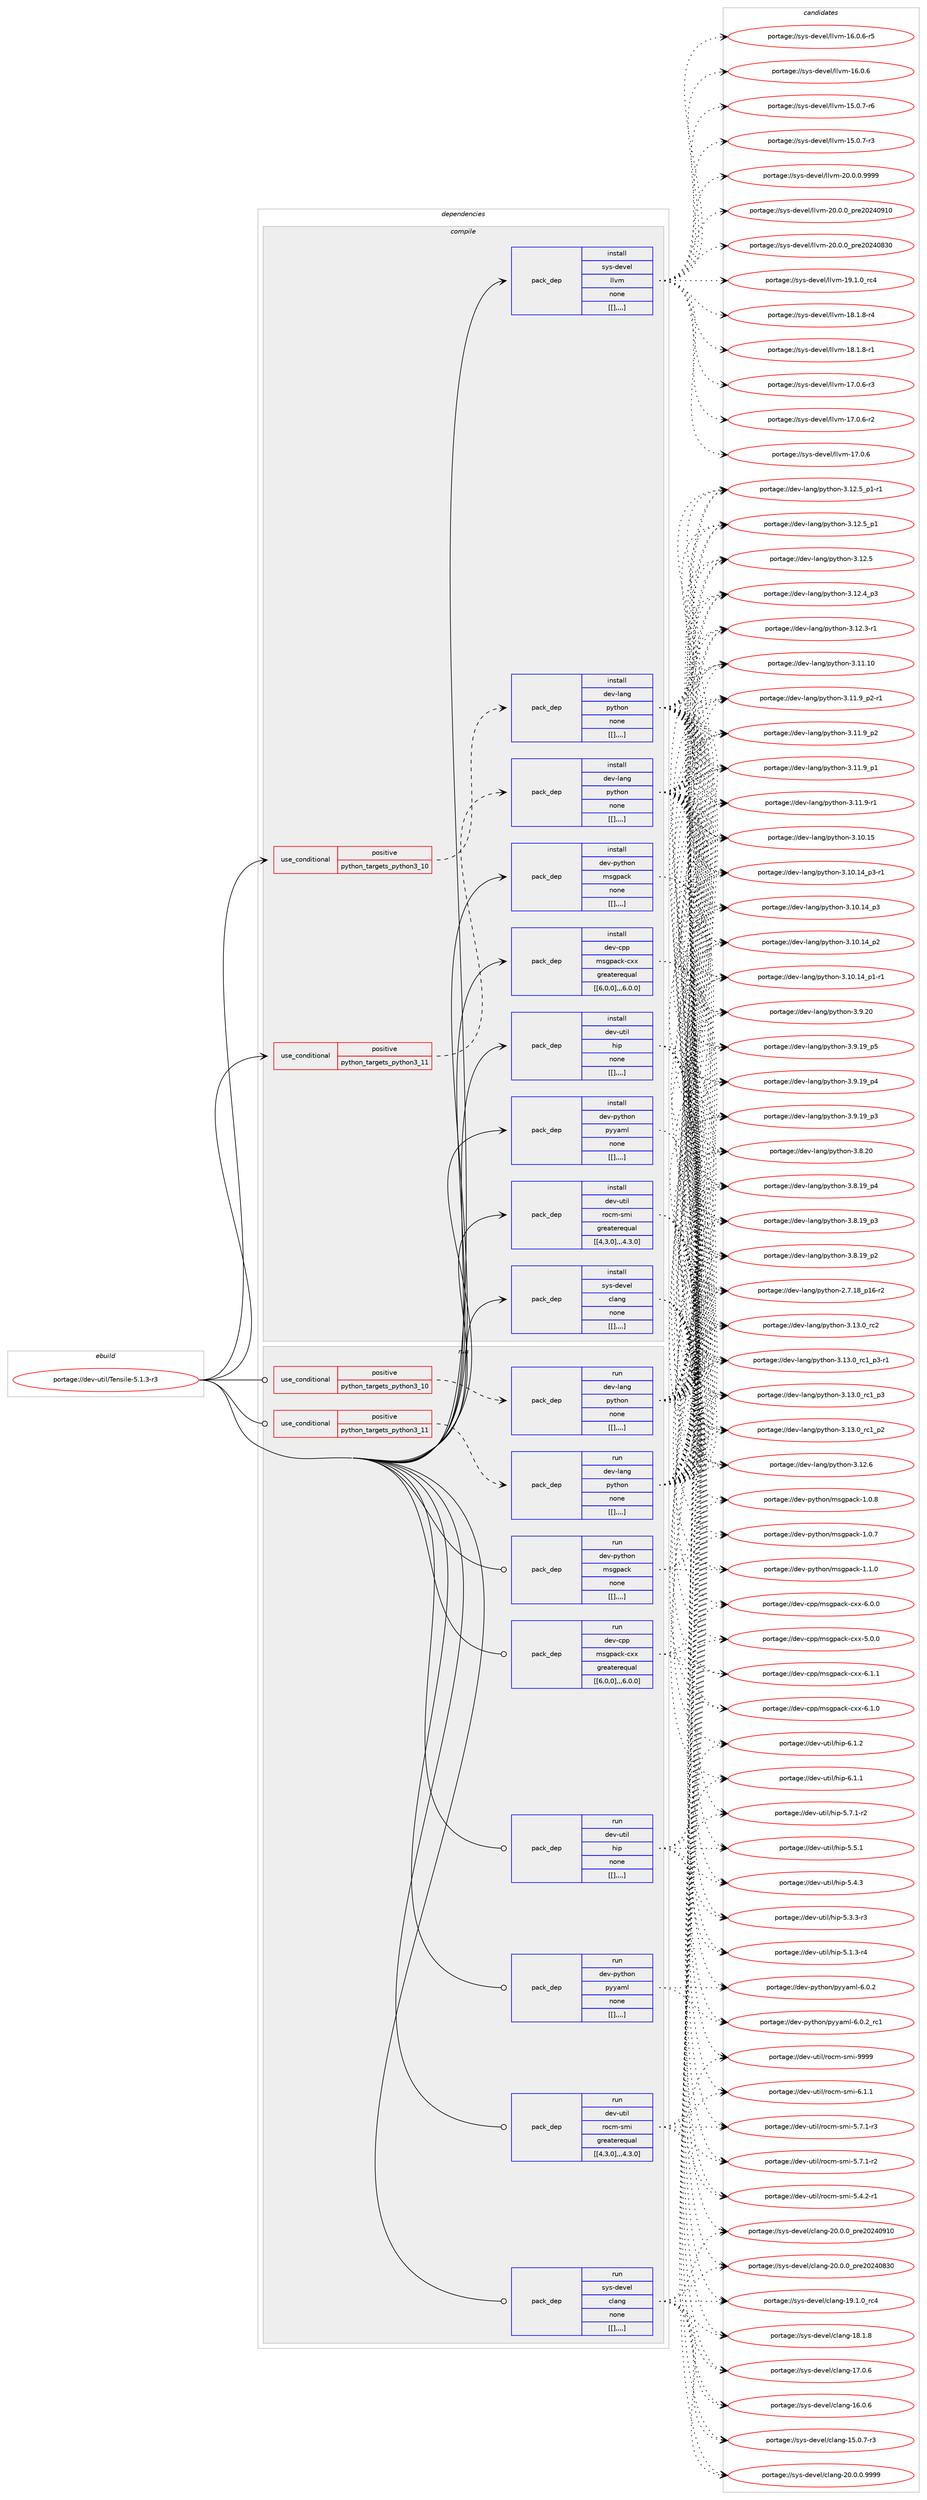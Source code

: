 digraph prolog {

# *************
# Graph options
# *************

newrank=true;
concentrate=true;
compound=true;
graph [rankdir=LR,fontname=Helvetica,fontsize=10,ranksep=1.5];#, ranksep=2.5, nodesep=0.2];
edge  [arrowhead=vee];
node  [fontname=Helvetica,fontsize=10];

# **********
# The ebuild
# **********

subgraph cluster_leftcol {
color=gray;
label=<<i>ebuild</i>>;
id [label="portage://dev-util/Tensile-5.1.3-r3", color=red, width=4, href="../dev-util/Tensile-5.1.3-r3.svg"];
}

# ****************
# The dependencies
# ****************

subgraph cluster_midcol {
color=gray;
label=<<i>dependencies</i>>;
subgraph cluster_compile {
fillcolor="#eeeeee";
style=filled;
label=<<i>compile</i>>;
subgraph cond60910 {
dependency213965 [label=<<TABLE BORDER="0" CELLBORDER="1" CELLSPACING="0" CELLPADDING="4"><TR><TD ROWSPAN="3" CELLPADDING="10">use_conditional</TD></TR><TR><TD>positive</TD></TR><TR><TD>python_targets_python3_10</TD></TR></TABLE>>, shape=none, color=red];
subgraph pack151669 {
dependency213966 [label=<<TABLE BORDER="0" CELLBORDER="1" CELLSPACING="0" CELLPADDING="4" WIDTH="220"><TR><TD ROWSPAN="6" CELLPADDING="30">pack_dep</TD></TR><TR><TD WIDTH="110">install</TD></TR><TR><TD>dev-lang</TD></TR><TR><TD>python</TD></TR><TR><TD>none</TD></TR><TR><TD>[[],,,,]</TD></TR></TABLE>>, shape=none, color=blue];
}
dependency213965:e -> dependency213966:w [weight=20,style="dashed",arrowhead="vee"];
}
id:e -> dependency213965:w [weight=20,style="solid",arrowhead="vee"];
subgraph cond60911 {
dependency213967 [label=<<TABLE BORDER="0" CELLBORDER="1" CELLSPACING="0" CELLPADDING="4"><TR><TD ROWSPAN="3" CELLPADDING="10">use_conditional</TD></TR><TR><TD>positive</TD></TR><TR><TD>python_targets_python3_11</TD></TR></TABLE>>, shape=none, color=red];
subgraph pack151670 {
dependency213968 [label=<<TABLE BORDER="0" CELLBORDER="1" CELLSPACING="0" CELLPADDING="4" WIDTH="220"><TR><TD ROWSPAN="6" CELLPADDING="30">pack_dep</TD></TR><TR><TD WIDTH="110">install</TD></TR><TR><TD>dev-lang</TD></TR><TR><TD>python</TD></TR><TR><TD>none</TD></TR><TR><TD>[[],,,,]</TD></TR></TABLE>>, shape=none, color=blue];
}
dependency213967:e -> dependency213968:w [weight=20,style="dashed",arrowhead="vee"];
}
id:e -> dependency213967:w [weight=20,style="solid",arrowhead="vee"];
subgraph pack151671 {
dependency213969 [label=<<TABLE BORDER="0" CELLBORDER="1" CELLSPACING="0" CELLPADDING="4" WIDTH="220"><TR><TD ROWSPAN="6" CELLPADDING="30">pack_dep</TD></TR><TR><TD WIDTH="110">install</TD></TR><TR><TD>dev-cpp</TD></TR><TR><TD>msgpack-cxx</TD></TR><TR><TD>greaterequal</TD></TR><TR><TD>[[6,0,0],,,6.0.0]</TD></TR></TABLE>>, shape=none, color=blue];
}
id:e -> dependency213969:w [weight=20,style="solid",arrowhead="vee"];
subgraph pack151672 {
dependency213970 [label=<<TABLE BORDER="0" CELLBORDER="1" CELLSPACING="0" CELLPADDING="4" WIDTH="220"><TR><TD ROWSPAN="6" CELLPADDING="30">pack_dep</TD></TR><TR><TD WIDTH="110">install</TD></TR><TR><TD>dev-python</TD></TR><TR><TD>msgpack</TD></TR><TR><TD>none</TD></TR><TR><TD>[[],,,,]</TD></TR></TABLE>>, shape=none, color=blue];
}
id:e -> dependency213970:w [weight=20,style="solid",arrowhead="vee"];
subgraph pack151673 {
dependency213971 [label=<<TABLE BORDER="0" CELLBORDER="1" CELLSPACING="0" CELLPADDING="4" WIDTH="220"><TR><TD ROWSPAN="6" CELLPADDING="30">pack_dep</TD></TR><TR><TD WIDTH="110">install</TD></TR><TR><TD>dev-python</TD></TR><TR><TD>pyyaml</TD></TR><TR><TD>none</TD></TR><TR><TD>[[],,,,]</TD></TR></TABLE>>, shape=none, color=blue];
}
id:e -> dependency213971:w [weight=20,style="solid",arrowhead="vee"];
subgraph pack151674 {
dependency213972 [label=<<TABLE BORDER="0" CELLBORDER="1" CELLSPACING="0" CELLPADDING="4" WIDTH="220"><TR><TD ROWSPAN="6" CELLPADDING="30">pack_dep</TD></TR><TR><TD WIDTH="110">install</TD></TR><TR><TD>dev-util</TD></TR><TR><TD>hip</TD></TR><TR><TD>none</TD></TR><TR><TD>[[],,,,]</TD></TR></TABLE>>, shape=none, color=blue];
}
id:e -> dependency213972:w [weight=20,style="solid",arrowhead="vee"];
subgraph pack151675 {
dependency213973 [label=<<TABLE BORDER="0" CELLBORDER="1" CELLSPACING="0" CELLPADDING="4" WIDTH="220"><TR><TD ROWSPAN="6" CELLPADDING="30">pack_dep</TD></TR><TR><TD WIDTH="110">install</TD></TR><TR><TD>dev-util</TD></TR><TR><TD>rocm-smi</TD></TR><TR><TD>greaterequal</TD></TR><TR><TD>[[4,3,0],,,4.3.0]</TD></TR></TABLE>>, shape=none, color=blue];
}
id:e -> dependency213973:w [weight=20,style="solid",arrowhead="vee"];
subgraph pack151676 {
dependency213974 [label=<<TABLE BORDER="0" CELLBORDER="1" CELLSPACING="0" CELLPADDING="4" WIDTH="220"><TR><TD ROWSPAN="6" CELLPADDING="30">pack_dep</TD></TR><TR><TD WIDTH="110">install</TD></TR><TR><TD>sys-devel</TD></TR><TR><TD>clang</TD></TR><TR><TD>none</TD></TR><TR><TD>[[],,,,]</TD></TR></TABLE>>, shape=none, color=blue];
}
id:e -> dependency213974:w [weight=20,style="solid",arrowhead="vee"];
subgraph pack151677 {
dependency213975 [label=<<TABLE BORDER="0" CELLBORDER="1" CELLSPACING="0" CELLPADDING="4" WIDTH="220"><TR><TD ROWSPAN="6" CELLPADDING="30">pack_dep</TD></TR><TR><TD WIDTH="110">install</TD></TR><TR><TD>sys-devel</TD></TR><TR><TD>llvm</TD></TR><TR><TD>none</TD></TR><TR><TD>[[],,,,]</TD></TR></TABLE>>, shape=none, color=blue];
}
id:e -> dependency213975:w [weight=20,style="solid",arrowhead="vee"];
}
subgraph cluster_compileandrun {
fillcolor="#eeeeee";
style=filled;
label=<<i>compile and run</i>>;
}
subgraph cluster_run {
fillcolor="#eeeeee";
style=filled;
label=<<i>run</i>>;
subgraph cond60912 {
dependency213976 [label=<<TABLE BORDER="0" CELLBORDER="1" CELLSPACING="0" CELLPADDING="4"><TR><TD ROWSPAN="3" CELLPADDING="10">use_conditional</TD></TR><TR><TD>positive</TD></TR><TR><TD>python_targets_python3_10</TD></TR></TABLE>>, shape=none, color=red];
subgraph pack151678 {
dependency213977 [label=<<TABLE BORDER="0" CELLBORDER="1" CELLSPACING="0" CELLPADDING="4" WIDTH="220"><TR><TD ROWSPAN="6" CELLPADDING="30">pack_dep</TD></TR><TR><TD WIDTH="110">run</TD></TR><TR><TD>dev-lang</TD></TR><TR><TD>python</TD></TR><TR><TD>none</TD></TR><TR><TD>[[],,,,]</TD></TR></TABLE>>, shape=none, color=blue];
}
dependency213976:e -> dependency213977:w [weight=20,style="dashed",arrowhead="vee"];
}
id:e -> dependency213976:w [weight=20,style="solid",arrowhead="odot"];
subgraph cond60913 {
dependency213978 [label=<<TABLE BORDER="0" CELLBORDER="1" CELLSPACING="0" CELLPADDING="4"><TR><TD ROWSPAN="3" CELLPADDING="10">use_conditional</TD></TR><TR><TD>positive</TD></TR><TR><TD>python_targets_python3_11</TD></TR></TABLE>>, shape=none, color=red];
subgraph pack151679 {
dependency213979 [label=<<TABLE BORDER="0" CELLBORDER="1" CELLSPACING="0" CELLPADDING="4" WIDTH="220"><TR><TD ROWSPAN="6" CELLPADDING="30">pack_dep</TD></TR><TR><TD WIDTH="110">run</TD></TR><TR><TD>dev-lang</TD></TR><TR><TD>python</TD></TR><TR><TD>none</TD></TR><TR><TD>[[],,,,]</TD></TR></TABLE>>, shape=none, color=blue];
}
dependency213978:e -> dependency213979:w [weight=20,style="dashed",arrowhead="vee"];
}
id:e -> dependency213978:w [weight=20,style="solid",arrowhead="odot"];
subgraph pack151680 {
dependency213980 [label=<<TABLE BORDER="0" CELLBORDER="1" CELLSPACING="0" CELLPADDING="4" WIDTH="220"><TR><TD ROWSPAN="6" CELLPADDING="30">pack_dep</TD></TR><TR><TD WIDTH="110">run</TD></TR><TR><TD>dev-cpp</TD></TR><TR><TD>msgpack-cxx</TD></TR><TR><TD>greaterequal</TD></TR><TR><TD>[[6,0,0],,,6.0.0]</TD></TR></TABLE>>, shape=none, color=blue];
}
id:e -> dependency213980:w [weight=20,style="solid",arrowhead="odot"];
subgraph pack151681 {
dependency213981 [label=<<TABLE BORDER="0" CELLBORDER="1" CELLSPACING="0" CELLPADDING="4" WIDTH="220"><TR><TD ROWSPAN="6" CELLPADDING="30">pack_dep</TD></TR><TR><TD WIDTH="110">run</TD></TR><TR><TD>dev-python</TD></TR><TR><TD>msgpack</TD></TR><TR><TD>none</TD></TR><TR><TD>[[],,,,]</TD></TR></TABLE>>, shape=none, color=blue];
}
id:e -> dependency213981:w [weight=20,style="solid",arrowhead="odot"];
subgraph pack151682 {
dependency213982 [label=<<TABLE BORDER="0" CELLBORDER="1" CELLSPACING="0" CELLPADDING="4" WIDTH="220"><TR><TD ROWSPAN="6" CELLPADDING="30">pack_dep</TD></TR><TR><TD WIDTH="110">run</TD></TR><TR><TD>dev-python</TD></TR><TR><TD>pyyaml</TD></TR><TR><TD>none</TD></TR><TR><TD>[[],,,,]</TD></TR></TABLE>>, shape=none, color=blue];
}
id:e -> dependency213982:w [weight=20,style="solid",arrowhead="odot"];
subgraph pack151683 {
dependency213983 [label=<<TABLE BORDER="0" CELLBORDER="1" CELLSPACING="0" CELLPADDING="4" WIDTH="220"><TR><TD ROWSPAN="6" CELLPADDING="30">pack_dep</TD></TR><TR><TD WIDTH="110">run</TD></TR><TR><TD>dev-util</TD></TR><TR><TD>hip</TD></TR><TR><TD>none</TD></TR><TR><TD>[[],,,,]</TD></TR></TABLE>>, shape=none, color=blue];
}
id:e -> dependency213983:w [weight=20,style="solid",arrowhead="odot"];
subgraph pack151684 {
dependency213984 [label=<<TABLE BORDER="0" CELLBORDER="1" CELLSPACING="0" CELLPADDING="4" WIDTH="220"><TR><TD ROWSPAN="6" CELLPADDING="30">pack_dep</TD></TR><TR><TD WIDTH="110">run</TD></TR><TR><TD>dev-util</TD></TR><TR><TD>rocm-smi</TD></TR><TR><TD>greaterequal</TD></TR><TR><TD>[[4,3,0],,,4.3.0]</TD></TR></TABLE>>, shape=none, color=blue];
}
id:e -> dependency213984:w [weight=20,style="solid",arrowhead="odot"];
subgraph pack151685 {
dependency213985 [label=<<TABLE BORDER="0" CELLBORDER="1" CELLSPACING="0" CELLPADDING="4" WIDTH="220"><TR><TD ROWSPAN="6" CELLPADDING="30">pack_dep</TD></TR><TR><TD WIDTH="110">run</TD></TR><TR><TD>sys-devel</TD></TR><TR><TD>clang</TD></TR><TR><TD>none</TD></TR><TR><TD>[[],,,,]</TD></TR></TABLE>>, shape=none, color=blue];
}
id:e -> dependency213985:w [weight=20,style="solid",arrowhead="odot"];
}
}

# **************
# The candidates
# **************

subgraph cluster_choices {
rank=same;
color=gray;
label=<<i>candidates</i>>;

subgraph choice151669 {
color=black;
nodesep=1;
choice10010111845108971101034711212111610411111045514649514648951149950 [label="portage://dev-lang/python-3.13.0_rc2", color=red, width=4,href="../dev-lang/python-3.13.0_rc2.svg"];
choice1001011184510897110103471121211161041111104551464951464895114994995112514511449 [label="portage://dev-lang/python-3.13.0_rc1_p3-r1", color=red, width=4,href="../dev-lang/python-3.13.0_rc1_p3-r1.svg"];
choice100101118451089711010347112121116104111110455146495146489511499499511251 [label="portage://dev-lang/python-3.13.0_rc1_p3", color=red, width=4,href="../dev-lang/python-3.13.0_rc1_p3.svg"];
choice100101118451089711010347112121116104111110455146495146489511499499511250 [label="portage://dev-lang/python-3.13.0_rc1_p2", color=red, width=4,href="../dev-lang/python-3.13.0_rc1_p2.svg"];
choice10010111845108971101034711212111610411111045514649504654 [label="portage://dev-lang/python-3.12.6", color=red, width=4,href="../dev-lang/python-3.12.6.svg"];
choice1001011184510897110103471121211161041111104551464950465395112494511449 [label="portage://dev-lang/python-3.12.5_p1-r1", color=red, width=4,href="../dev-lang/python-3.12.5_p1-r1.svg"];
choice100101118451089711010347112121116104111110455146495046539511249 [label="portage://dev-lang/python-3.12.5_p1", color=red, width=4,href="../dev-lang/python-3.12.5_p1.svg"];
choice10010111845108971101034711212111610411111045514649504653 [label="portage://dev-lang/python-3.12.5", color=red, width=4,href="../dev-lang/python-3.12.5.svg"];
choice100101118451089711010347112121116104111110455146495046529511251 [label="portage://dev-lang/python-3.12.4_p3", color=red, width=4,href="../dev-lang/python-3.12.4_p3.svg"];
choice100101118451089711010347112121116104111110455146495046514511449 [label="portage://dev-lang/python-3.12.3-r1", color=red, width=4,href="../dev-lang/python-3.12.3-r1.svg"];
choice1001011184510897110103471121211161041111104551464949464948 [label="portage://dev-lang/python-3.11.10", color=red, width=4,href="../dev-lang/python-3.11.10.svg"];
choice1001011184510897110103471121211161041111104551464949465795112504511449 [label="portage://dev-lang/python-3.11.9_p2-r1", color=red, width=4,href="../dev-lang/python-3.11.9_p2-r1.svg"];
choice100101118451089711010347112121116104111110455146494946579511250 [label="portage://dev-lang/python-3.11.9_p2", color=red, width=4,href="../dev-lang/python-3.11.9_p2.svg"];
choice100101118451089711010347112121116104111110455146494946579511249 [label="portage://dev-lang/python-3.11.9_p1", color=red, width=4,href="../dev-lang/python-3.11.9_p1.svg"];
choice100101118451089711010347112121116104111110455146494946574511449 [label="portage://dev-lang/python-3.11.9-r1", color=red, width=4,href="../dev-lang/python-3.11.9-r1.svg"];
choice1001011184510897110103471121211161041111104551464948464953 [label="portage://dev-lang/python-3.10.15", color=red, width=4,href="../dev-lang/python-3.10.15.svg"];
choice100101118451089711010347112121116104111110455146494846495295112514511449 [label="portage://dev-lang/python-3.10.14_p3-r1", color=red, width=4,href="../dev-lang/python-3.10.14_p3-r1.svg"];
choice10010111845108971101034711212111610411111045514649484649529511251 [label="portage://dev-lang/python-3.10.14_p3", color=red, width=4,href="../dev-lang/python-3.10.14_p3.svg"];
choice10010111845108971101034711212111610411111045514649484649529511250 [label="portage://dev-lang/python-3.10.14_p2", color=red, width=4,href="../dev-lang/python-3.10.14_p2.svg"];
choice100101118451089711010347112121116104111110455146494846495295112494511449 [label="portage://dev-lang/python-3.10.14_p1-r1", color=red, width=4,href="../dev-lang/python-3.10.14_p1-r1.svg"];
choice10010111845108971101034711212111610411111045514657465048 [label="portage://dev-lang/python-3.9.20", color=red, width=4,href="../dev-lang/python-3.9.20.svg"];
choice100101118451089711010347112121116104111110455146574649579511253 [label="portage://dev-lang/python-3.9.19_p5", color=red, width=4,href="../dev-lang/python-3.9.19_p5.svg"];
choice100101118451089711010347112121116104111110455146574649579511252 [label="portage://dev-lang/python-3.9.19_p4", color=red, width=4,href="../dev-lang/python-3.9.19_p4.svg"];
choice100101118451089711010347112121116104111110455146574649579511251 [label="portage://dev-lang/python-3.9.19_p3", color=red, width=4,href="../dev-lang/python-3.9.19_p3.svg"];
choice10010111845108971101034711212111610411111045514656465048 [label="portage://dev-lang/python-3.8.20", color=red, width=4,href="../dev-lang/python-3.8.20.svg"];
choice100101118451089711010347112121116104111110455146564649579511252 [label="portage://dev-lang/python-3.8.19_p4", color=red, width=4,href="../dev-lang/python-3.8.19_p4.svg"];
choice100101118451089711010347112121116104111110455146564649579511251 [label="portage://dev-lang/python-3.8.19_p3", color=red, width=4,href="../dev-lang/python-3.8.19_p3.svg"];
choice100101118451089711010347112121116104111110455146564649579511250 [label="portage://dev-lang/python-3.8.19_p2", color=red, width=4,href="../dev-lang/python-3.8.19_p2.svg"];
choice100101118451089711010347112121116104111110455046554649569511249544511450 [label="portage://dev-lang/python-2.7.18_p16-r2", color=red, width=4,href="../dev-lang/python-2.7.18_p16-r2.svg"];
dependency213966:e -> choice10010111845108971101034711212111610411111045514649514648951149950:w [style=dotted,weight="100"];
dependency213966:e -> choice1001011184510897110103471121211161041111104551464951464895114994995112514511449:w [style=dotted,weight="100"];
dependency213966:e -> choice100101118451089711010347112121116104111110455146495146489511499499511251:w [style=dotted,weight="100"];
dependency213966:e -> choice100101118451089711010347112121116104111110455146495146489511499499511250:w [style=dotted,weight="100"];
dependency213966:e -> choice10010111845108971101034711212111610411111045514649504654:w [style=dotted,weight="100"];
dependency213966:e -> choice1001011184510897110103471121211161041111104551464950465395112494511449:w [style=dotted,weight="100"];
dependency213966:e -> choice100101118451089711010347112121116104111110455146495046539511249:w [style=dotted,weight="100"];
dependency213966:e -> choice10010111845108971101034711212111610411111045514649504653:w [style=dotted,weight="100"];
dependency213966:e -> choice100101118451089711010347112121116104111110455146495046529511251:w [style=dotted,weight="100"];
dependency213966:e -> choice100101118451089711010347112121116104111110455146495046514511449:w [style=dotted,weight="100"];
dependency213966:e -> choice1001011184510897110103471121211161041111104551464949464948:w [style=dotted,weight="100"];
dependency213966:e -> choice1001011184510897110103471121211161041111104551464949465795112504511449:w [style=dotted,weight="100"];
dependency213966:e -> choice100101118451089711010347112121116104111110455146494946579511250:w [style=dotted,weight="100"];
dependency213966:e -> choice100101118451089711010347112121116104111110455146494946579511249:w [style=dotted,weight="100"];
dependency213966:e -> choice100101118451089711010347112121116104111110455146494946574511449:w [style=dotted,weight="100"];
dependency213966:e -> choice1001011184510897110103471121211161041111104551464948464953:w [style=dotted,weight="100"];
dependency213966:e -> choice100101118451089711010347112121116104111110455146494846495295112514511449:w [style=dotted,weight="100"];
dependency213966:e -> choice10010111845108971101034711212111610411111045514649484649529511251:w [style=dotted,weight="100"];
dependency213966:e -> choice10010111845108971101034711212111610411111045514649484649529511250:w [style=dotted,weight="100"];
dependency213966:e -> choice100101118451089711010347112121116104111110455146494846495295112494511449:w [style=dotted,weight="100"];
dependency213966:e -> choice10010111845108971101034711212111610411111045514657465048:w [style=dotted,weight="100"];
dependency213966:e -> choice100101118451089711010347112121116104111110455146574649579511253:w [style=dotted,weight="100"];
dependency213966:e -> choice100101118451089711010347112121116104111110455146574649579511252:w [style=dotted,weight="100"];
dependency213966:e -> choice100101118451089711010347112121116104111110455146574649579511251:w [style=dotted,weight="100"];
dependency213966:e -> choice10010111845108971101034711212111610411111045514656465048:w [style=dotted,weight="100"];
dependency213966:e -> choice100101118451089711010347112121116104111110455146564649579511252:w [style=dotted,weight="100"];
dependency213966:e -> choice100101118451089711010347112121116104111110455146564649579511251:w [style=dotted,weight="100"];
dependency213966:e -> choice100101118451089711010347112121116104111110455146564649579511250:w [style=dotted,weight="100"];
dependency213966:e -> choice100101118451089711010347112121116104111110455046554649569511249544511450:w [style=dotted,weight="100"];
}
subgraph choice151670 {
color=black;
nodesep=1;
choice10010111845108971101034711212111610411111045514649514648951149950 [label="portage://dev-lang/python-3.13.0_rc2", color=red, width=4,href="../dev-lang/python-3.13.0_rc2.svg"];
choice1001011184510897110103471121211161041111104551464951464895114994995112514511449 [label="portage://dev-lang/python-3.13.0_rc1_p3-r1", color=red, width=4,href="../dev-lang/python-3.13.0_rc1_p3-r1.svg"];
choice100101118451089711010347112121116104111110455146495146489511499499511251 [label="portage://dev-lang/python-3.13.0_rc1_p3", color=red, width=4,href="../dev-lang/python-3.13.0_rc1_p3.svg"];
choice100101118451089711010347112121116104111110455146495146489511499499511250 [label="portage://dev-lang/python-3.13.0_rc1_p2", color=red, width=4,href="../dev-lang/python-3.13.0_rc1_p2.svg"];
choice10010111845108971101034711212111610411111045514649504654 [label="portage://dev-lang/python-3.12.6", color=red, width=4,href="../dev-lang/python-3.12.6.svg"];
choice1001011184510897110103471121211161041111104551464950465395112494511449 [label="portage://dev-lang/python-3.12.5_p1-r1", color=red, width=4,href="../dev-lang/python-3.12.5_p1-r1.svg"];
choice100101118451089711010347112121116104111110455146495046539511249 [label="portage://dev-lang/python-3.12.5_p1", color=red, width=4,href="../dev-lang/python-3.12.5_p1.svg"];
choice10010111845108971101034711212111610411111045514649504653 [label="portage://dev-lang/python-3.12.5", color=red, width=4,href="../dev-lang/python-3.12.5.svg"];
choice100101118451089711010347112121116104111110455146495046529511251 [label="portage://dev-lang/python-3.12.4_p3", color=red, width=4,href="../dev-lang/python-3.12.4_p3.svg"];
choice100101118451089711010347112121116104111110455146495046514511449 [label="portage://dev-lang/python-3.12.3-r1", color=red, width=4,href="../dev-lang/python-3.12.3-r1.svg"];
choice1001011184510897110103471121211161041111104551464949464948 [label="portage://dev-lang/python-3.11.10", color=red, width=4,href="../dev-lang/python-3.11.10.svg"];
choice1001011184510897110103471121211161041111104551464949465795112504511449 [label="portage://dev-lang/python-3.11.9_p2-r1", color=red, width=4,href="../dev-lang/python-3.11.9_p2-r1.svg"];
choice100101118451089711010347112121116104111110455146494946579511250 [label="portage://dev-lang/python-3.11.9_p2", color=red, width=4,href="../dev-lang/python-3.11.9_p2.svg"];
choice100101118451089711010347112121116104111110455146494946579511249 [label="portage://dev-lang/python-3.11.9_p1", color=red, width=4,href="../dev-lang/python-3.11.9_p1.svg"];
choice100101118451089711010347112121116104111110455146494946574511449 [label="portage://dev-lang/python-3.11.9-r1", color=red, width=4,href="../dev-lang/python-3.11.9-r1.svg"];
choice1001011184510897110103471121211161041111104551464948464953 [label="portage://dev-lang/python-3.10.15", color=red, width=4,href="../dev-lang/python-3.10.15.svg"];
choice100101118451089711010347112121116104111110455146494846495295112514511449 [label="portage://dev-lang/python-3.10.14_p3-r1", color=red, width=4,href="../dev-lang/python-3.10.14_p3-r1.svg"];
choice10010111845108971101034711212111610411111045514649484649529511251 [label="portage://dev-lang/python-3.10.14_p3", color=red, width=4,href="../dev-lang/python-3.10.14_p3.svg"];
choice10010111845108971101034711212111610411111045514649484649529511250 [label="portage://dev-lang/python-3.10.14_p2", color=red, width=4,href="../dev-lang/python-3.10.14_p2.svg"];
choice100101118451089711010347112121116104111110455146494846495295112494511449 [label="portage://dev-lang/python-3.10.14_p1-r1", color=red, width=4,href="../dev-lang/python-3.10.14_p1-r1.svg"];
choice10010111845108971101034711212111610411111045514657465048 [label="portage://dev-lang/python-3.9.20", color=red, width=4,href="../dev-lang/python-3.9.20.svg"];
choice100101118451089711010347112121116104111110455146574649579511253 [label="portage://dev-lang/python-3.9.19_p5", color=red, width=4,href="../dev-lang/python-3.9.19_p5.svg"];
choice100101118451089711010347112121116104111110455146574649579511252 [label="portage://dev-lang/python-3.9.19_p4", color=red, width=4,href="../dev-lang/python-3.9.19_p4.svg"];
choice100101118451089711010347112121116104111110455146574649579511251 [label="portage://dev-lang/python-3.9.19_p3", color=red, width=4,href="../dev-lang/python-3.9.19_p3.svg"];
choice10010111845108971101034711212111610411111045514656465048 [label="portage://dev-lang/python-3.8.20", color=red, width=4,href="../dev-lang/python-3.8.20.svg"];
choice100101118451089711010347112121116104111110455146564649579511252 [label="portage://dev-lang/python-3.8.19_p4", color=red, width=4,href="../dev-lang/python-3.8.19_p4.svg"];
choice100101118451089711010347112121116104111110455146564649579511251 [label="portage://dev-lang/python-3.8.19_p3", color=red, width=4,href="../dev-lang/python-3.8.19_p3.svg"];
choice100101118451089711010347112121116104111110455146564649579511250 [label="portage://dev-lang/python-3.8.19_p2", color=red, width=4,href="../dev-lang/python-3.8.19_p2.svg"];
choice100101118451089711010347112121116104111110455046554649569511249544511450 [label="portage://dev-lang/python-2.7.18_p16-r2", color=red, width=4,href="../dev-lang/python-2.7.18_p16-r2.svg"];
dependency213968:e -> choice10010111845108971101034711212111610411111045514649514648951149950:w [style=dotted,weight="100"];
dependency213968:e -> choice1001011184510897110103471121211161041111104551464951464895114994995112514511449:w [style=dotted,weight="100"];
dependency213968:e -> choice100101118451089711010347112121116104111110455146495146489511499499511251:w [style=dotted,weight="100"];
dependency213968:e -> choice100101118451089711010347112121116104111110455146495146489511499499511250:w [style=dotted,weight="100"];
dependency213968:e -> choice10010111845108971101034711212111610411111045514649504654:w [style=dotted,weight="100"];
dependency213968:e -> choice1001011184510897110103471121211161041111104551464950465395112494511449:w [style=dotted,weight="100"];
dependency213968:e -> choice100101118451089711010347112121116104111110455146495046539511249:w [style=dotted,weight="100"];
dependency213968:e -> choice10010111845108971101034711212111610411111045514649504653:w [style=dotted,weight="100"];
dependency213968:e -> choice100101118451089711010347112121116104111110455146495046529511251:w [style=dotted,weight="100"];
dependency213968:e -> choice100101118451089711010347112121116104111110455146495046514511449:w [style=dotted,weight="100"];
dependency213968:e -> choice1001011184510897110103471121211161041111104551464949464948:w [style=dotted,weight="100"];
dependency213968:e -> choice1001011184510897110103471121211161041111104551464949465795112504511449:w [style=dotted,weight="100"];
dependency213968:e -> choice100101118451089711010347112121116104111110455146494946579511250:w [style=dotted,weight="100"];
dependency213968:e -> choice100101118451089711010347112121116104111110455146494946579511249:w [style=dotted,weight="100"];
dependency213968:e -> choice100101118451089711010347112121116104111110455146494946574511449:w [style=dotted,weight="100"];
dependency213968:e -> choice1001011184510897110103471121211161041111104551464948464953:w [style=dotted,weight="100"];
dependency213968:e -> choice100101118451089711010347112121116104111110455146494846495295112514511449:w [style=dotted,weight="100"];
dependency213968:e -> choice10010111845108971101034711212111610411111045514649484649529511251:w [style=dotted,weight="100"];
dependency213968:e -> choice10010111845108971101034711212111610411111045514649484649529511250:w [style=dotted,weight="100"];
dependency213968:e -> choice100101118451089711010347112121116104111110455146494846495295112494511449:w [style=dotted,weight="100"];
dependency213968:e -> choice10010111845108971101034711212111610411111045514657465048:w [style=dotted,weight="100"];
dependency213968:e -> choice100101118451089711010347112121116104111110455146574649579511253:w [style=dotted,weight="100"];
dependency213968:e -> choice100101118451089711010347112121116104111110455146574649579511252:w [style=dotted,weight="100"];
dependency213968:e -> choice100101118451089711010347112121116104111110455146574649579511251:w [style=dotted,weight="100"];
dependency213968:e -> choice10010111845108971101034711212111610411111045514656465048:w [style=dotted,weight="100"];
dependency213968:e -> choice100101118451089711010347112121116104111110455146564649579511252:w [style=dotted,weight="100"];
dependency213968:e -> choice100101118451089711010347112121116104111110455146564649579511251:w [style=dotted,weight="100"];
dependency213968:e -> choice100101118451089711010347112121116104111110455146564649579511250:w [style=dotted,weight="100"];
dependency213968:e -> choice100101118451089711010347112121116104111110455046554649569511249544511450:w [style=dotted,weight="100"];
}
subgraph choice151671 {
color=black;
nodesep=1;
choice10010111845991121124710911510311297991074599120120455446494649 [label="portage://dev-cpp/msgpack-cxx-6.1.1", color=red, width=4,href="../dev-cpp/msgpack-cxx-6.1.1.svg"];
choice10010111845991121124710911510311297991074599120120455446494648 [label="portage://dev-cpp/msgpack-cxx-6.1.0", color=red, width=4,href="../dev-cpp/msgpack-cxx-6.1.0.svg"];
choice10010111845991121124710911510311297991074599120120455446484648 [label="portage://dev-cpp/msgpack-cxx-6.0.0", color=red, width=4,href="../dev-cpp/msgpack-cxx-6.0.0.svg"];
choice10010111845991121124710911510311297991074599120120455346484648 [label="portage://dev-cpp/msgpack-cxx-5.0.0", color=red, width=4,href="../dev-cpp/msgpack-cxx-5.0.0.svg"];
dependency213969:e -> choice10010111845991121124710911510311297991074599120120455446494649:w [style=dotted,weight="100"];
dependency213969:e -> choice10010111845991121124710911510311297991074599120120455446494648:w [style=dotted,weight="100"];
dependency213969:e -> choice10010111845991121124710911510311297991074599120120455446484648:w [style=dotted,weight="100"];
dependency213969:e -> choice10010111845991121124710911510311297991074599120120455346484648:w [style=dotted,weight="100"];
}
subgraph choice151672 {
color=black;
nodesep=1;
choice10010111845112121116104111110471091151031129799107454946494648 [label="portage://dev-python/msgpack-1.1.0", color=red, width=4,href="../dev-python/msgpack-1.1.0.svg"];
choice10010111845112121116104111110471091151031129799107454946484656 [label="portage://dev-python/msgpack-1.0.8", color=red, width=4,href="../dev-python/msgpack-1.0.8.svg"];
choice10010111845112121116104111110471091151031129799107454946484655 [label="portage://dev-python/msgpack-1.0.7", color=red, width=4,href="../dev-python/msgpack-1.0.7.svg"];
dependency213970:e -> choice10010111845112121116104111110471091151031129799107454946494648:w [style=dotted,weight="100"];
dependency213970:e -> choice10010111845112121116104111110471091151031129799107454946484656:w [style=dotted,weight="100"];
dependency213970:e -> choice10010111845112121116104111110471091151031129799107454946484655:w [style=dotted,weight="100"];
}
subgraph choice151673 {
color=black;
nodesep=1;
choice100101118451121211161041111104711212112197109108455446484650951149949 [label="portage://dev-python/pyyaml-6.0.2_rc1", color=red, width=4,href="../dev-python/pyyaml-6.0.2_rc1.svg"];
choice100101118451121211161041111104711212112197109108455446484650 [label="portage://dev-python/pyyaml-6.0.2", color=red, width=4,href="../dev-python/pyyaml-6.0.2.svg"];
dependency213971:e -> choice100101118451121211161041111104711212112197109108455446484650951149949:w [style=dotted,weight="100"];
dependency213971:e -> choice100101118451121211161041111104711212112197109108455446484650:w [style=dotted,weight="100"];
}
subgraph choice151674 {
color=black;
nodesep=1;
choice1001011184511711610510847104105112455446494650 [label="portage://dev-util/hip-6.1.2", color=red, width=4,href="../dev-util/hip-6.1.2.svg"];
choice1001011184511711610510847104105112455446494649 [label="portage://dev-util/hip-6.1.1", color=red, width=4,href="../dev-util/hip-6.1.1.svg"];
choice10010111845117116105108471041051124553465546494511450 [label="portage://dev-util/hip-5.7.1-r2", color=red, width=4,href="../dev-util/hip-5.7.1-r2.svg"];
choice1001011184511711610510847104105112455346534649 [label="portage://dev-util/hip-5.5.1", color=red, width=4,href="../dev-util/hip-5.5.1.svg"];
choice1001011184511711610510847104105112455346524651 [label="portage://dev-util/hip-5.4.3", color=red, width=4,href="../dev-util/hip-5.4.3.svg"];
choice10010111845117116105108471041051124553465146514511451 [label="portage://dev-util/hip-5.3.3-r3", color=red, width=4,href="../dev-util/hip-5.3.3-r3.svg"];
choice10010111845117116105108471041051124553464946514511452 [label="portage://dev-util/hip-5.1.3-r4", color=red, width=4,href="../dev-util/hip-5.1.3-r4.svg"];
dependency213972:e -> choice1001011184511711610510847104105112455446494650:w [style=dotted,weight="100"];
dependency213972:e -> choice1001011184511711610510847104105112455446494649:w [style=dotted,weight="100"];
dependency213972:e -> choice10010111845117116105108471041051124553465546494511450:w [style=dotted,weight="100"];
dependency213972:e -> choice1001011184511711610510847104105112455346534649:w [style=dotted,weight="100"];
dependency213972:e -> choice1001011184511711610510847104105112455346524651:w [style=dotted,weight="100"];
dependency213972:e -> choice10010111845117116105108471041051124553465146514511451:w [style=dotted,weight="100"];
dependency213972:e -> choice10010111845117116105108471041051124553464946514511452:w [style=dotted,weight="100"];
}
subgraph choice151675 {
color=black;
nodesep=1;
choice100101118451171161051084711411199109451151091054557575757 [label="portage://dev-util/rocm-smi-9999", color=red, width=4,href="../dev-util/rocm-smi-9999.svg"];
choice10010111845117116105108471141119910945115109105455446494649 [label="portage://dev-util/rocm-smi-6.1.1", color=red, width=4,href="../dev-util/rocm-smi-6.1.1.svg"];
choice100101118451171161051084711411199109451151091054553465546494511451 [label="portage://dev-util/rocm-smi-5.7.1-r3", color=red, width=4,href="../dev-util/rocm-smi-5.7.1-r3.svg"];
choice100101118451171161051084711411199109451151091054553465546494511450 [label="portage://dev-util/rocm-smi-5.7.1-r2", color=red, width=4,href="../dev-util/rocm-smi-5.7.1-r2.svg"];
choice100101118451171161051084711411199109451151091054553465246504511449 [label="portage://dev-util/rocm-smi-5.4.2-r1", color=red, width=4,href="../dev-util/rocm-smi-5.4.2-r1.svg"];
dependency213973:e -> choice100101118451171161051084711411199109451151091054557575757:w [style=dotted,weight="100"];
dependency213973:e -> choice10010111845117116105108471141119910945115109105455446494649:w [style=dotted,weight="100"];
dependency213973:e -> choice100101118451171161051084711411199109451151091054553465546494511451:w [style=dotted,weight="100"];
dependency213973:e -> choice100101118451171161051084711411199109451151091054553465546494511450:w [style=dotted,weight="100"];
dependency213973:e -> choice100101118451171161051084711411199109451151091054553465246504511449:w [style=dotted,weight="100"];
}
subgraph choice151676 {
color=black;
nodesep=1;
choice11512111545100101118101108479910897110103455048464846484657575757 [label="portage://sys-devel/clang-20.0.0.9999", color=red, width=4,href="../sys-devel/clang-20.0.0.9999.svg"];
choice1151211154510010111810110847991089711010345504846484648951121141015048505248574948 [label="portage://sys-devel/clang-20.0.0_pre20240910", color=red, width=4,href="../sys-devel/clang-20.0.0_pre20240910.svg"];
choice1151211154510010111810110847991089711010345504846484648951121141015048505248565148 [label="portage://sys-devel/clang-20.0.0_pre20240830", color=red, width=4,href="../sys-devel/clang-20.0.0_pre20240830.svg"];
choice1151211154510010111810110847991089711010345495746494648951149952 [label="portage://sys-devel/clang-19.1.0_rc4", color=red, width=4,href="../sys-devel/clang-19.1.0_rc4.svg"];
choice1151211154510010111810110847991089711010345495646494656 [label="portage://sys-devel/clang-18.1.8", color=red, width=4,href="../sys-devel/clang-18.1.8.svg"];
choice1151211154510010111810110847991089711010345495546484654 [label="portage://sys-devel/clang-17.0.6", color=red, width=4,href="../sys-devel/clang-17.0.6.svg"];
choice1151211154510010111810110847991089711010345495446484654 [label="portage://sys-devel/clang-16.0.6", color=red, width=4,href="../sys-devel/clang-16.0.6.svg"];
choice11512111545100101118101108479910897110103454953464846554511451 [label="portage://sys-devel/clang-15.0.7-r3", color=red, width=4,href="../sys-devel/clang-15.0.7-r3.svg"];
dependency213974:e -> choice11512111545100101118101108479910897110103455048464846484657575757:w [style=dotted,weight="100"];
dependency213974:e -> choice1151211154510010111810110847991089711010345504846484648951121141015048505248574948:w [style=dotted,weight="100"];
dependency213974:e -> choice1151211154510010111810110847991089711010345504846484648951121141015048505248565148:w [style=dotted,weight="100"];
dependency213974:e -> choice1151211154510010111810110847991089711010345495746494648951149952:w [style=dotted,weight="100"];
dependency213974:e -> choice1151211154510010111810110847991089711010345495646494656:w [style=dotted,weight="100"];
dependency213974:e -> choice1151211154510010111810110847991089711010345495546484654:w [style=dotted,weight="100"];
dependency213974:e -> choice1151211154510010111810110847991089711010345495446484654:w [style=dotted,weight="100"];
dependency213974:e -> choice11512111545100101118101108479910897110103454953464846554511451:w [style=dotted,weight="100"];
}
subgraph choice151677 {
color=black;
nodesep=1;
choice1151211154510010111810110847108108118109455048464846484657575757 [label="portage://sys-devel/llvm-20.0.0.9999", color=red, width=4,href="../sys-devel/llvm-20.0.0.9999.svg"];
choice115121115451001011181011084710810811810945504846484648951121141015048505248574948 [label="portage://sys-devel/llvm-20.0.0_pre20240910", color=red, width=4,href="../sys-devel/llvm-20.0.0_pre20240910.svg"];
choice115121115451001011181011084710810811810945504846484648951121141015048505248565148 [label="portage://sys-devel/llvm-20.0.0_pre20240830", color=red, width=4,href="../sys-devel/llvm-20.0.0_pre20240830.svg"];
choice115121115451001011181011084710810811810945495746494648951149952 [label="portage://sys-devel/llvm-19.1.0_rc4", color=red, width=4,href="../sys-devel/llvm-19.1.0_rc4.svg"];
choice1151211154510010111810110847108108118109454956464946564511452 [label="portage://sys-devel/llvm-18.1.8-r4", color=red, width=4,href="../sys-devel/llvm-18.1.8-r4.svg"];
choice1151211154510010111810110847108108118109454956464946564511449 [label="portage://sys-devel/llvm-18.1.8-r1", color=red, width=4,href="../sys-devel/llvm-18.1.8-r1.svg"];
choice1151211154510010111810110847108108118109454955464846544511451 [label="portage://sys-devel/llvm-17.0.6-r3", color=red, width=4,href="../sys-devel/llvm-17.0.6-r3.svg"];
choice1151211154510010111810110847108108118109454955464846544511450 [label="portage://sys-devel/llvm-17.0.6-r2", color=red, width=4,href="../sys-devel/llvm-17.0.6-r2.svg"];
choice115121115451001011181011084710810811810945495546484654 [label="portage://sys-devel/llvm-17.0.6", color=red, width=4,href="../sys-devel/llvm-17.0.6.svg"];
choice1151211154510010111810110847108108118109454954464846544511453 [label="portage://sys-devel/llvm-16.0.6-r5", color=red, width=4,href="../sys-devel/llvm-16.0.6-r5.svg"];
choice115121115451001011181011084710810811810945495446484654 [label="portage://sys-devel/llvm-16.0.6", color=red, width=4,href="../sys-devel/llvm-16.0.6.svg"];
choice1151211154510010111810110847108108118109454953464846554511454 [label="portage://sys-devel/llvm-15.0.7-r6", color=red, width=4,href="../sys-devel/llvm-15.0.7-r6.svg"];
choice1151211154510010111810110847108108118109454953464846554511451 [label="portage://sys-devel/llvm-15.0.7-r3", color=red, width=4,href="../sys-devel/llvm-15.0.7-r3.svg"];
dependency213975:e -> choice1151211154510010111810110847108108118109455048464846484657575757:w [style=dotted,weight="100"];
dependency213975:e -> choice115121115451001011181011084710810811810945504846484648951121141015048505248574948:w [style=dotted,weight="100"];
dependency213975:e -> choice115121115451001011181011084710810811810945504846484648951121141015048505248565148:w [style=dotted,weight="100"];
dependency213975:e -> choice115121115451001011181011084710810811810945495746494648951149952:w [style=dotted,weight="100"];
dependency213975:e -> choice1151211154510010111810110847108108118109454956464946564511452:w [style=dotted,weight="100"];
dependency213975:e -> choice1151211154510010111810110847108108118109454956464946564511449:w [style=dotted,weight="100"];
dependency213975:e -> choice1151211154510010111810110847108108118109454955464846544511451:w [style=dotted,weight="100"];
dependency213975:e -> choice1151211154510010111810110847108108118109454955464846544511450:w [style=dotted,weight="100"];
dependency213975:e -> choice115121115451001011181011084710810811810945495546484654:w [style=dotted,weight="100"];
dependency213975:e -> choice1151211154510010111810110847108108118109454954464846544511453:w [style=dotted,weight="100"];
dependency213975:e -> choice115121115451001011181011084710810811810945495446484654:w [style=dotted,weight="100"];
dependency213975:e -> choice1151211154510010111810110847108108118109454953464846554511454:w [style=dotted,weight="100"];
dependency213975:e -> choice1151211154510010111810110847108108118109454953464846554511451:w [style=dotted,weight="100"];
}
subgraph choice151678 {
color=black;
nodesep=1;
choice10010111845108971101034711212111610411111045514649514648951149950 [label="portage://dev-lang/python-3.13.0_rc2", color=red, width=4,href="../dev-lang/python-3.13.0_rc2.svg"];
choice1001011184510897110103471121211161041111104551464951464895114994995112514511449 [label="portage://dev-lang/python-3.13.0_rc1_p3-r1", color=red, width=4,href="../dev-lang/python-3.13.0_rc1_p3-r1.svg"];
choice100101118451089711010347112121116104111110455146495146489511499499511251 [label="portage://dev-lang/python-3.13.0_rc1_p3", color=red, width=4,href="../dev-lang/python-3.13.0_rc1_p3.svg"];
choice100101118451089711010347112121116104111110455146495146489511499499511250 [label="portage://dev-lang/python-3.13.0_rc1_p2", color=red, width=4,href="../dev-lang/python-3.13.0_rc1_p2.svg"];
choice10010111845108971101034711212111610411111045514649504654 [label="portage://dev-lang/python-3.12.6", color=red, width=4,href="../dev-lang/python-3.12.6.svg"];
choice1001011184510897110103471121211161041111104551464950465395112494511449 [label="portage://dev-lang/python-3.12.5_p1-r1", color=red, width=4,href="../dev-lang/python-3.12.5_p1-r1.svg"];
choice100101118451089711010347112121116104111110455146495046539511249 [label="portage://dev-lang/python-3.12.5_p1", color=red, width=4,href="../dev-lang/python-3.12.5_p1.svg"];
choice10010111845108971101034711212111610411111045514649504653 [label="portage://dev-lang/python-3.12.5", color=red, width=4,href="../dev-lang/python-3.12.5.svg"];
choice100101118451089711010347112121116104111110455146495046529511251 [label="portage://dev-lang/python-3.12.4_p3", color=red, width=4,href="../dev-lang/python-3.12.4_p3.svg"];
choice100101118451089711010347112121116104111110455146495046514511449 [label="portage://dev-lang/python-3.12.3-r1", color=red, width=4,href="../dev-lang/python-3.12.3-r1.svg"];
choice1001011184510897110103471121211161041111104551464949464948 [label="portage://dev-lang/python-3.11.10", color=red, width=4,href="../dev-lang/python-3.11.10.svg"];
choice1001011184510897110103471121211161041111104551464949465795112504511449 [label="portage://dev-lang/python-3.11.9_p2-r1", color=red, width=4,href="../dev-lang/python-3.11.9_p2-r1.svg"];
choice100101118451089711010347112121116104111110455146494946579511250 [label="portage://dev-lang/python-3.11.9_p2", color=red, width=4,href="../dev-lang/python-3.11.9_p2.svg"];
choice100101118451089711010347112121116104111110455146494946579511249 [label="portage://dev-lang/python-3.11.9_p1", color=red, width=4,href="../dev-lang/python-3.11.9_p1.svg"];
choice100101118451089711010347112121116104111110455146494946574511449 [label="portage://dev-lang/python-3.11.9-r1", color=red, width=4,href="../dev-lang/python-3.11.9-r1.svg"];
choice1001011184510897110103471121211161041111104551464948464953 [label="portage://dev-lang/python-3.10.15", color=red, width=4,href="../dev-lang/python-3.10.15.svg"];
choice100101118451089711010347112121116104111110455146494846495295112514511449 [label="portage://dev-lang/python-3.10.14_p3-r1", color=red, width=4,href="../dev-lang/python-3.10.14_p3-r1.svg"];
choice10010111845108971101034711212111610411111045514649484649529511251 [label="portage://dev-lang/python-3.10.14_p3", color=red, width=4,href="../dev-lang/python-3.10.14_p3.svg"];
choice10010111845108971101034711212111610411111045514649484649529511250 [label="portage://dev-lang/python-3.10.14_p2", color=red, width=4,href="../dev-lang/python-3.10.14_p2.svg"];
choice100101118451089711010347112121116104111110455146494846495295112494511449 [label="portage://dev-lang/python-3.10.14_p1-r1", color=red, width=4,href="../dev-lang/python-3.10.14_p1-r1.svg"];
choice10010111845108971101034711212111610411111045514657465048 [label="portage://dev-lang/python-3.9.20", color=red, width=4,href="../dev-lang/python-3.9.20.svg"];
choice100101118451089711010347112121116104111110455146574649579511253 [label="portage://dev-lang/python-3.9.19_p5", color=red, width=4,href="../dev-lang/python-3.9.19_p5.svg"];
choice100101118451089711010347112121116104111110455146574649579511252 [label="portage://dev-lang/python-3.9.19_p4", color=red, width=4,href="../dev-lang/python-3.9.19_p4.svg"];
choice100101118451089711010347112121116104111110455146574649579511251 [label="portage://dev-lang/python-3.9.19_p3", color=red, width=4,href="../dev-lang/python-3.9.19_p3.svg"];
choice10010111845108971101034711212111610411111045514656465048 [label="portage://dev-lang/python-3.8.20", color=red, width=4,href="../dev-lang/python-3.8.20.svg"];
choice100101118451089711010347112121116104111110455146564649579511252 [label="portage://dev-lang/python-3.8.19_p4", color=red, width=4,href="../dev-lang/python-3.8.19_p4.svg"];
choice100101118451089711010347112121116104111110455146564649579511251 [label="portage://dev-lang/python-3.8.19_p3", color=red, width=4,href="../dev-lang/python-3.8.19_p3.svg"];
choice100101118451089711010347112121116104111110455146564649579511250 [label="portage://dev-lang/python-3.8.19_p2", color=red, width=4,href="../dev-lang/python-3.8.19_p2.svg"];
choice100101118451089711010347112121116104111110455046554649569511249544511450 [label="portage://dev-lang/python-2.7.18_p16-r2", color=red, width=4,href="../dev-lang/python-2.7.18_p16-r2.svg"];
dependency213977:e -> choice10010111845108971101034711212111610411111045514649514648951149950:w [style=dotted,weight="100"];
dependency213977:e -> choice1001011184510897110103471121211161041111104551464951464895114994995112514511449:w [style=dotted,weight="100"];
dependency213977:e -> choice100101118451089711010347112121116104111110455146495146489511499499511251:w [style=dotted,weight="100"];
dependency213977:e -> choice100101118451089711010347112121116104111110455146495146489511499499511250:w [style=dotted,weight="100"];
dependency213977:e -> choice10010111845108971101034711212111610411111045514649504654:w [style=dotted,weight="100"];
dependency213977:e -> choice1001011184510897110103471121211161041111104551464950465395112494511449:w [style=dotted,weight="100"];
dependency213977:e -> choice100101118451089711010347112121116104111110455146495046539511249:w [style=dotted,weight="100"];
dependency213977:e -> choice10010111845108971101034711212111610411111045514649504653:w [style=dotted,weight="100"];
dependency213977:e -> choice100101118451089711010347112121116104111110455146495046529511251:w [style=dotted,weight="100"];
dependency213977:e -> choice100101118451089711010347112121116104111110455146495046514511449:w [style=dotted,weight="100"];
dependency213977:e -> choice1001011184510897110103471121211161041111104551464949464948:w [style=dotted,weight="100"];
dependency213977:e -> choice1001011184510897110103471121211161041111104551464949465795112504511449:w [style=dotted,weight="100"];
dependency213977:e -> choice100101118451089711010347112121116104111110455146494946579511250:w [style=dotted,weight="100"];
dependency213977:e -> choice100101118451089711010347112121116104111110455146494946579511249:w [style=dotted,weight="100"];
dependency213977:e -> choice100101118451089711010347112121116104111110455146494946574511449:w [style=dotted,weight="100"];
dependency213977:e -> choice1001011184510897110103471121211161041111104551464948464953:w [style=dotted,weight="100"];
dependency213977:e -> choice100101118451089711010347112121116104111110455146494846495295112514511449:w [style=dotted,weight="100"];
dependency213977:e -> choice10010111845108971101034711212111610411111045514649484649529511251:w [style=dotted,weight="100"];
dependency213977:e -> choice10010111845108971101034711212111610411111045514649484649529511250:w [style=dotted,weight="100"];
dependency213977:e -> choice100101118451089711010347112121116104111110455146494846495295112494511449:w [style=dotted,weight="100"];
dependency213977:e -> choice10010111845108971101034711212111610411111045514657465048:w [style=dotted,weight="100"];
dependency213977:e -> choice100101118451089711010347112121116104111110455146574649579511253:w [style=dotted,weight="100"];
dependency213977:e -> choice100101118451089711010347112121116104111110455146574649579511252:w [style=dotted,weight="100"];
dependency213977:e -> choice100101118451089711010347112121116104111110455146574649579511251:w [style=dotted,weight="100"];
dependency213977:e -> choice10010111845108971101034711212111610411111045514656465048:w [style=dotted,weight="100"];
dependency213977:e -> choice100101118451089711010347112121116104111110455146564649579511252:w [style=dotted,weight="100"];
dependency213977:e -> choice100101118451089711010347112121116104111110455146564649579511251:w [style=dotted,weight="100"];
dependency213977:e -> choice100101118451089711010347112121116104111110455146564649579511250:w [style=dotted,weight="100"];
dependency213977:e -> choice100101118451089711010347112121116104111110455046554649569511249544511450:w [style=dotted,weight="100"];
}
subgraph choice151679 {
color=black;
nodesep=1;
choice10010111845108971101034711212111610411111045514649514648951149950 [label="portage://dev-lang/python-3.13.0_rc2", color=red, width=4,href="../dev-lang/python-3.13.0_rc2.svg"];
choice1001011184510897110103471121211161041111104551464951464895114994995112514511449 [label="portage://dev-lang/python-3.13.0_rc1_p3-r1", color=red, width=4,href="../dev-lang/python-3.13.0_rc1_p3-r1.svg"];
choice100101118451089711010347112121116104111110455146495146489511499499511251 [label="portage://dev-lang/python-3.13.0_rc1_p3", color=red, width=4,href="../dev-lang/python-3.13.0_rc1_p3.svg"];
choice100101118451089711010347112121116104111110455146495146489511499499511250 [label="portage://dev-lang/python-3.13.0_rc1_p2", color=red, width=4,href="../dev-lang/python-3.13.0_rc1_p2.svg"];
choice10010111845108971101034711212111610411111045514649504654 [label="portage://dev-lang/python-3.12.6", color=red, width=4,href="../dev-lang/python-3.12.6.svg"];
choice1001011184510897110103471121211161041111104551464950465395112494511449 [label="portage://dev-lang/python-3.12.5_p1-r1", color=red, width=4,href="../dev-lang/python-3.12.5_p1-r1.svg"];
choice100101118451089711010347112121116104111110455146495046539511249 [label="portage://dev-lang/python-3.12.5_p1", color=red, width=4,href="../dev-lang/python-3.12.5_p1.svg"];
choice10010111845108971101034711212111610411111045514649504653 [label="portage://dev-lang/python-3.12.5", color=red, width=4,href="../dev-lang/python-3.12.5.svg"];
choice100101118451089711010347112121116104111110455146495046529511251 [label="portage://dev-lang/python-3.12.4_p3", color=red, width=4,href="../dev-lang/python-3.12.4_p3.svg"];
choice100101118451089711010347112121116104111110455146495046514511449 [label="portage://dev-lang/python-3.12.3-r1", color=red, width=4,href="../dev-lang/python-3.12.3-r1.svg"];
choice1001011184510897110103471121211161041111104551464949464948 [label="portage://dev-lang/python-3.11.10", color=red, width=4,href="../dev-lang/python-3.11.10.svg"];
choice1001011184510897110103471121211161041111104551464949465795112504511449 [label="portage://dev-lang/python-3.11.9_p2-r1", color=red, width=4,href="../dev-lang/python-3.11.9_p2-r1.svg"];
choice100101118451089711010347112121116104111110455146494946579511250 [label="portage://dev-lang/python-3.11.9_p2", color=red, width=4,href="../dev-lang/python-3.11.9_p2.svg"];
choice100101118451089711010347112121116104111110455146494946579511249 [label="portage://dev-lang/python-3.11.9_p1", color=red, width=4,href="../dev-lang/python-3.11.9_p1.svg"];
choice100101118451089711010347112121116104111110455146494946574511449 [label="portage://dev-lang/python-3.11.9-r1", color=red, width=4,href="../dev-lang/python-3.11.9-r1.svg"];
choice1001011184510897110103471121211161041111104551464948464953 [label="portage://dev-lang/python-3.10.15", color=red, width=4,href="../dev-lang/python-3.10.15.svg"];
choice100101118451089711010347112121116104111110455146494846495295112514511449 [label="portage://dev-lang/python-3.10.14_p3-r1", color=red, width=4,href="../dev-lang/python-3.10.14_p3-r1.svg"];
choice10010111845108971101034711212111610411111045514649484649529511251 [label="portage://dev-lang/python-3.10.14_p3", color=red, width=4,href="../dev-lang/python-3.10.14_p3.svg"];
choice10010111845108971101034711212111610411111045514649484649529511250 [label="portage://dev-lang/python-3.10.14_p2", color=red, width=4,href="../dev-lang/python-3.10.14_p2.svg"];
choice100101118451089711010347112121116104111110455146494846495295112494511449 [label="portage://dev-lang/python-3.10.14_p1-r1", color=red, width=4,href="../dev-lang/python-3.10.14_p1-r1.svg"];
choice10010111845108971101034711212111610411111045514657465048 [label="portage://dev-lang/python-3.9.20", color=red, width=4,href="../dev-lang/python-3.9.20.svg"];
choice100101118451089711010347112121116104111110455146574649579511253 [label="portage://dev-lang/python-3.9.19_p5", color=red, width=4,href="../dev-lang/python-3.9.19_p5.svg"];
choice100101118451089711010347112121116104111110455146574649579511252 [label="portage://dev-lang/python-3.9.19_p4", color=red, width=4,href="../dev-lang/python-3.9.19_p4.svg"];
choice100101118451089711010347112121116104111110455146574649579511251 [label="portage://dev-lang/python-3.9.19_p3", color=red, width=4,href="../dev-lang/python-3.9.19_p3.svg"];
choice10010111845108971101034711212111610411111045514656465048 [label="portage://dev-lang/python-3.8.20", color=red, width=4,href="../dev-lang/python-3.8.20.svg"];
choice100101118451089711010347112121116104111110455146564649579511252 [label="portage://dev-lang/python-3.8.19_p4", color=red, width=4,href="../dev-lang/python-3.8.19_p4.svg"];
choice100101118451089711010347112121116104111110455146564649579511251 [label="portage://dev-lang/python-3.8.19_p3", color=red, width=4,href="../dev-lang/python-3.8.19_p3.svg"];
choice100101118451089711010347112121116104111110455146564649579511250 [label="portage://dev-lang/python-3.8.19_p2", color=red, width=4,href="../dev-lang/python-3.8.19_p2.svg"];
choice100101118451089711010347112121116104111110455046554649569511249544511450 [label="portage://dev-lang/python-2.7.18_p16-r2", color=red, width=4,href="../dev-lang/python-2.7.18_p16-r2.svg"];
dependency213979:e -> choice10010111845108971101034711212111610411111045514649514648951149950:w [style=dotted,weight="100"];
dependency213979:e -> choice1001011184510897110103471121211161041111104551464951464895114994995112514511449:w [style=dotted,weight="100"];
dependency213979:e -> choice100101118451089711010347112121116104111110455146495146489511499499511251:w [style=dotted,weight="100"];
dependency213979:e -> choice100101118451089711010347112121116104111110455146495146489511499499511250:w [style=dotted,weight="100"];
dependency213979:e -> choice10010111845108971101034711212111610411111045514649504654:w [style=dotted,weight="100"];
dependency213979:e -> choice1001011184510897110103471121211161041111104551464950465395112494511449:w [style=dotted,weight="100"];
dependency213979:e -> choice100101118451089711010347112121116104111110455146495046539511249:w [style=dotted,weight="100"];
dependency213979:e -> choice10010111845108971101034711212111610411111045514649504653:w [style=dotted,weight="100"];
dependency213979:e -> choice100101118451089711010347112121116104111110455146495046529511251:w [style=dotted,weight="100"];
dependency213979:e -> choice100101118451089711010347112121116104111110455146495046514511449:w [style=dotted,weight="100"];
dependency213979:e -> choice1001011184510897110103471121211161041111104551464949464948:w [style=dotted,weight="100"];
dependency213979:e -> choice1001011184510897110103471121211161041111104551464949465795112504511449:w [style=dotted,weight="100"];
dependency213979:e -> choice100101118451089711010347112121116104111110455146494946579511250:w [style=dotted,weight="100"];
dependency213979:e -> choice100101118451089711010347112121116104111110455146494946579511249:w [style=dotted,weight="100"];
dependency213979:e -> choice100101118451089711010347112121116104111110455146494946574511449:w [style=dotted,weight="100"];
dependency213979:e -> choice1001011184510897110103471121211161041111104551464948464953:w [style=dotted,weight="100"];
dependency213979:e -> choice100101118451089711010347112121116104111110455146494846495295112514511449:w [style=dotted,weight="100"];
dependency213979:e -> choice10010111845108971101034711212111610411111045514649484649529511251:w [style=dotted,weight="100"];
dependency213979:e -> choice10010111845108971101034711212111610411111045514649484649529511250:w [style=dotted,weight="100"];
dependency213979:e -> choice100101118451089711010347112121116104111110455146494846495295112494511449:w [style=dotted,weight="100"];
dependency213979:e -> choice10010111845108971101034711212111610411111045514657465048:w [style=dotted,weight="100"];
dependency213979:e -> choice100101118451089711010347112121116104111110455146574649579511253:w [style=dotted,weight="100"];
dependency213979:e -> choice100101118451089711010347112121116104111110455146574649579511252:w [style=dotted,weight="100"];
dependency213979:e -> choice100101118451089711010347112121116104111110455146574649579511251:w [style=dotted,weight="100"];
dependency213979:e -> choice10010111845108971101034711212111610411111045514656465048:w [style=dotted,weight="100"];
dependency213979:e -> choice100101118451089711010347112121116104111110455146564649579511252:w [style=dotted,weight="100"];
dependency213979:e -> choice100101118451089711010347112121116104111110455146564649579511251:w [style=dotted,weight="100"];
dependency213979:e -> choice100101118451089711010347112121116104111110455146564649579511250:w [style=dotted,weight="100"];
dependency213979:e -> choice100101118451089711010347112121116104111110455046554649569511249544511450:w [style=dotted,weight="100"];
}
subgraph choice151680 {
color=black;
nodesep=1;
choice10010111845991121124710911510311297991074599120120455446494649 [label="portage://dev-cpp/msgpack-cxx-6.1.1", color=red, width=4,href="../dev-cpp/msgpack-cxx-6.1.1.svg"];
choice10010111845991121124710911510311297991074599120120455446494648 [label="portage://dev-cpp/msgpack-cxx-6.1.0", color=red, width=4,href="../dev-cpp/msgpack-cxx-6.1.0.svg"];
choice10010111845991121124710911510311297991074599120120455446484648 [label="portage://dev-cpp/msgpack-cxx-6.0.0", color=red, width=4,href="../dev-cpp/msgpack-cxx-6.0.0.svg"];
choice10010111845991121124710911510311297991074599120120455346484648 [label="portage://dev-cpp/msgpack-cxx-5.0.0", color=red, width=4,href="../dev-cpp/msgpack-cxx-5.0.0.svg"];
dependency213980:e -> choice10010111845991121124710911510311297991074599120120455446494649:w [style=dotted,weight="100"];
dependency213980:e -> choice10010111845991121124710911510311297991074599120120455446494648:w [style=dotted,weight="100"];
dependency213980:e -> choice10010111845991121124710911510311297991074599120120455446484648:w [style=dotted,weight="100"];
dependency213980:e -> choice10010111845991121124710911510311297991074599120120455346484648:w [style=dotted,weight="100"];
}
subgraph choice151681 {
color=black;
nodesep=1;
choice10010111845112121116104111110471091151031129799107454946494648 [label="portage://dev-python/msgpack-1.1.0", color=red, width=4,href="../dev-python/msgpack-1.1.0.svg"];
choice10010111845112121116104111110471091151031129799107454946484656 [label="portage://dev-python/msgpack-1.0.8", color=red, width=4,href="../dev-python/msgpack-1.0.8.svg"];
choice10010111845112121116104111110471091151031129799107454946484655 [label="portage://dev-python/msgpack-1.0.7", color=red, width=4,href="../dev-python/msgpack-1.0.7.svg"];
dependency213981:e -> choice10010111845112121116104111110471091151031129799107454946494648:w [style=dotted,weight="100"];
dependency213981:e -> choice10010111845112121116104111110471091151031129799107454946484656:w [style=dotted,weight="100"];
dependency213981:e -> choice10010111845112121116104111110471091151031129799107454946484655:w [style=dotted,weight="100"];
}
subgraph choice151682 {
color=black;
nodesep=1;
choice100101118451121211161041111104711212112197109108455446484650951149949 [label="portage://dev-python/pyyaml-6.0.2_rc1", color=red, width=4,href="../dev-python/pyyaml-6.0.2_rc1.svg"];
choice100101118451121211161041111104711212112197109108455446484650 [label="portage://dev-python/pyyaml-6.0.2", color=red, width=4,href="../dev-python/pyyaml-6.0.2.svg"];
dependency213982:e -> choice100101118451121211161041111104711212112197109108455446484650951149949:w [style=dotted,weight="100"];
dependency213982:e -> choice100101118451121211161041111104711212112197109108455446484650:w [style=dotted,weight="100"];
}
subgraph choice151683 {
color=black;
nodesep=1;
choice1001011184511711610510847104105112455446494650 [label="portage://dev-util/hip-6.1.2", color=red, width=4,href="../dev-util/hip-6.1.2.svg"];
choice1001011184511711610510847104105112455446494649 [label="portage://dev-util/hip-6.1.1", color=red, width=4,href="../dev-util/hip-6.1.1.svg"];
choice10010111845117116105108471041051124553465546494511450 [label="portage://dev-util/hip-5.7.1-r2", color=red, width=4,href="../dev-util/hip-5.7.1-r2.svg"];
choice1001011184511711610510847104105112455346534649 [label="portage://dev-util/hip-5.5.1", color=red, width=4,href="../dev-util/hip-5.5.1.svg"];
choice1001011184511711610510847104105112455346524651 [label="portage://dev-util/hip-5.4.3", color=red, width=4,href="../dev-util/hip-5.4.3.svg"];
choice10010111845117116105108471041051124553465146514511451 [label="portage://dev-util/hip-5.3.3-r3", color=red, width=4,href="../dev-util/hip-5.3.3-r3.svg"];
choice10010111845117116105108471041051124553464946514511452 [label="portage://dev-util/hip-5.1.3-r4", color=red, width=4,href="../dev-util/hip-5.1.3-r4.svg"];
dependency213983:e -> choice1001011184511711610510847104105112455446494650:w [style=dotted,weight="100"];
dependency213983:e -> choice1001011184511711610510847104105112455446494649:w [style=dotted,weight="100"];
dependency213983:e -> choice10010111845117116105108471041051124553465546494511450:w [style=dotted,weight="100"];
dependency213983:e -> choice1001011184511711610510847104105112455346534649:w [style=dotted,weight="100"];
dependency213983:e -> choice1001011184511711610510847104105112455346524651:w [style=dotted,weight="100"];
dependency213983:e -> choice10010111845117116105108471041051124553465146514511451:w [style=dotted,weight="100"];
dependency213983:e -> choice10010111845117116105108471041051124553464946514511452:w [style=dotted,weight="100"];
}
subgraph choice151684 {
color=black;
nodesep=1;
choice100101118451171161051084711411199109451151091054557575757 [label="portage://dev-util/rocm-smi-9999", color=red, width=4,href="../dev-util/rocm-smi-9999.svg"];
choice10010111845117116105108471141119910945115109105455446494649 [label="portage://dev-util/rocm-smi-6.1.1", color=red, width=4,href="../dev-util/rocm-smi-6.1.1.svg"];
choice100101118451171161051084711411199109451151091054553465546494511451 [label="portage://dev-util/rocm-smi-5.7.1-r3", color=red, width=4,href="../dev-util/rocm-smi-5.7.1-r3.svg"];
choice100101118451171161051084711411199109451151091054553465546494511450 [label="portage://dev-util/rocm-smi-5.7.1-r2", color=red, width=4,href="../dev-util/rocm-smi-5.7.1-r2.svg"];
choice100101118451171161051084711411199109451151091054553465246504511449 [label="portage://dev-util/rocm-smi-5.4.2-r1", color=red, width=4,href="../dev-util/rocm-smi-5.4.2-r1.svg"];
dependency213984:e -> choice100101118451171161051084711411199109451151091054557575757:w [style=dotted,weight="100"];
dependency213984:e -> choice10010111845117116105108471141119910945115109105455446494649:w [style=dotted,weight="100"];
dependency213984:e -> choice100101118451171161051084711411199109451151091054553465546494511451:w [style=dotted,weight="100"];
dependency213984:e -> choice100101118451171161051084711411199109451151091054553465546494511450:w [style=dotted,weight="100"];
dependency213984:e -> choice100101118451171161051084711411199109451151091054553465246504511449:w [style=dotted,weight="100"];
}
subgraph choice151685 {
color=black;
nodesep=1;
choice11512111545100101118101108479910897110103455048464846484657575757 [label="portage://sys-devel/clang-20.0.0.9999", color=red, width=4,href="../sys-devel/clang-20.0.0.9999.svg"];
choice1151211154510010111810110847991089711010345504846484648951121141015048505248574948 [label="portage://sys-devel/clang-20.0.0_pre20240910", color=red, width=4,href="../sys-devel/clang-20.0.0_pre20240910.svg"];
choice1151211154510010111810110847991089711010345504846484648951121141015048505248565148 [label="portage://sys-devel/clang-20.0.0_pre20240830", color=red, width=4,href="../sys-devel/clang-20.0.0_pre20240830.svg"];
choice1151211154510010111810110847991089711010345495746494648951149952 [label="portage://sys-devel/clang-19.1.0_rc4", color=red, width=4,href="../sys-devel/clang-19.1.0_rc4.svg"];
choice1151211154510010111810110847991089711010345495646494656 [label="portage://sys-devel/clang-18.1.8", color=red, width=4,href="../sys-devel/clang-18.1.8.svg"];
choice1151211154510010111810110847991089711010345495546484654 [label="portage://sys-devel/clang-17.0.6", color=red, width=4,href="../sys-devel/clang-17.0.6.svg"];
choice1151211154510010111810110847991089711010345495446484654 [label="portage://sys-devel/clang-16.0.6", color=red, width=4,href="../sys-devel/clang-16.0.6.svg"];
choice11512111545100101118101108479910897110103454953464846554511451 [label="portage://sys-devel/clang-15.0.7-r3", color=red, width=4,href="../sys-devel/clang-15.0.7-r3.svg"];
dependency213985:e -> choice11512111545100101118101108479910897110103455048464846484657575757:w [style=dotted,weight="100"];
dependency213985:e -> choice1151211154510010111810110847991089711010345504846484648951121141015048505248574948:w [style=dotted,weight="100"];
dependency213985:e -> choice1151211154510010111810110847991089711010345504846484648951121141015048505248565148:w [style=dotted,weight="100"];
dependency213985:e -> choice1151211154510010111810110847991089711010345495746494648951149952:w [style=dotted,weight="100"];
dependency213985:e -> choice1151211154510010111810110847991089711010345495646494656:w [style=dotted,weight="100"];
dependency213985:e -> choice1151211154510010111810110847991089711010345495546484654:w [style=dotted,weight="100"];
dependency213985:e -> choice1151211154510010111810110847991089711010345495446484654:w [style=dotted,weight="100"];
dependency213985:e -> choice11512111545100101118101108479910897110103454953464846554511451:w [style=dotted,weight="100"];
}
}

}
